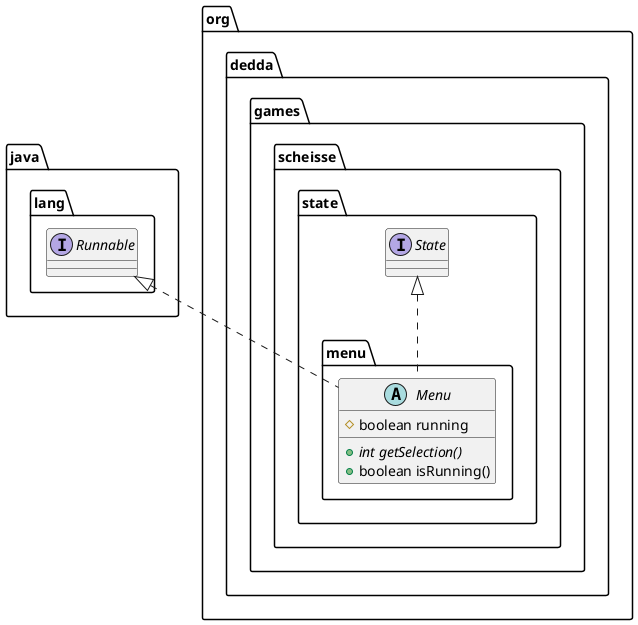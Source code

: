 @startuml
interface java.lang.Runnable
interface org.dedda.games.scheisse.state.State

abstract class org.dedda.games.scheisse.state.menu.Menu{
    # boolean running
    + {abstract} int getSelection()
    + boolean isRunning()
}

java.lang.Runnable <|.. org.dedda.games.scheisse.state.menu.Menu
org.dedda.games.scheisse.state.State <|.. org.dedda.games.scheisse.state.menu.Menu
@enduml